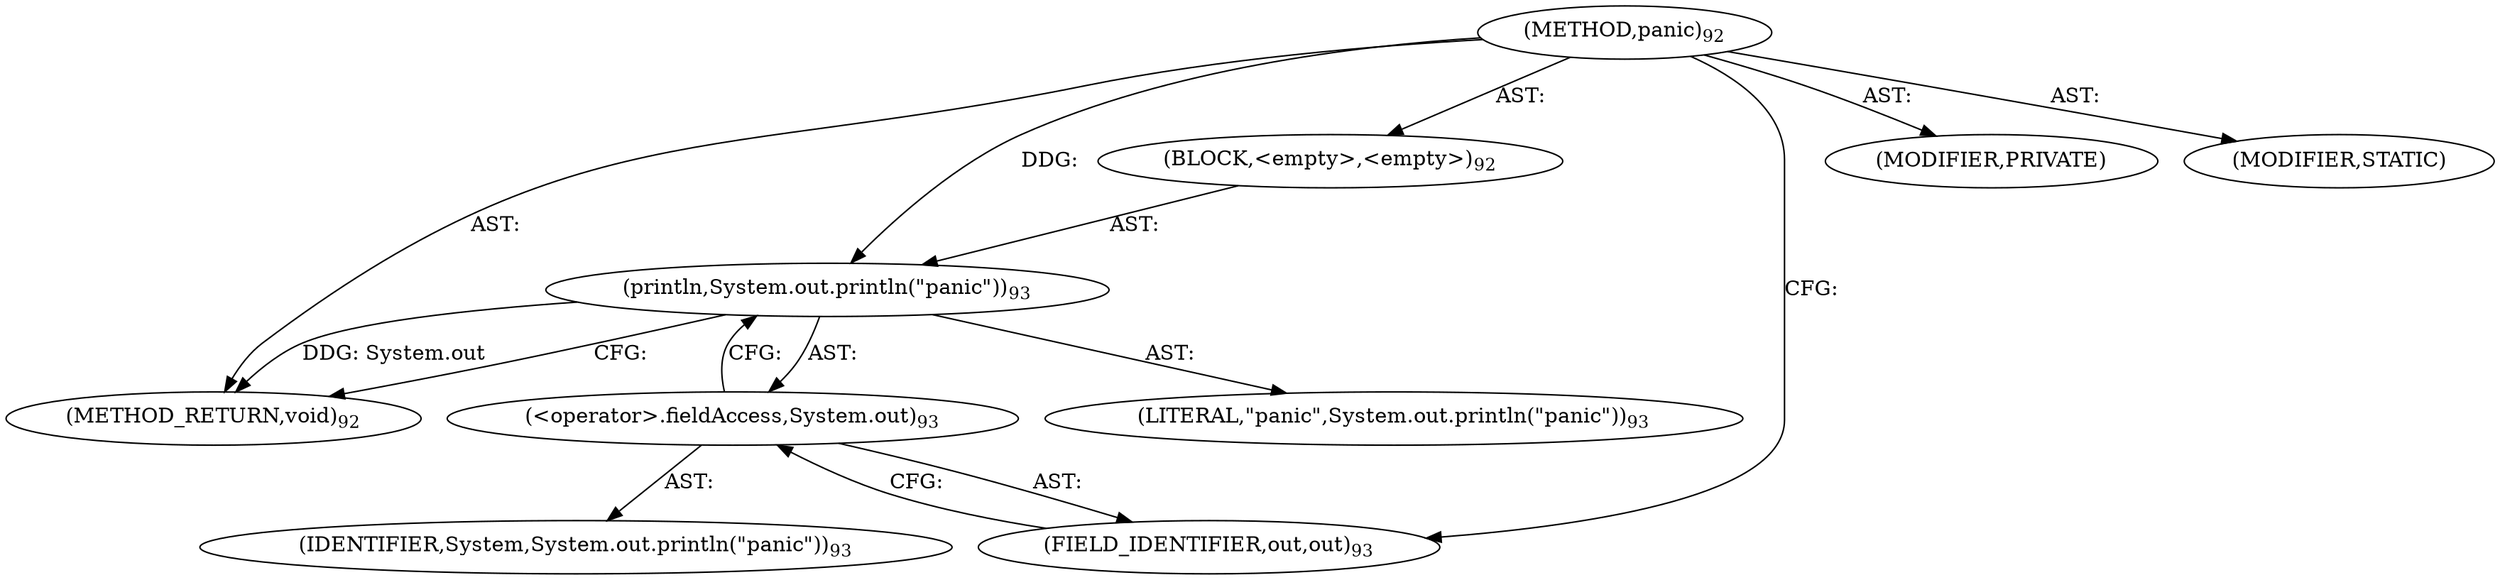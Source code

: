 digraph "panic" {  
"111669149696" [label = <(METHOD,panic)<SUB>92</SUB>> ]
"25769803776" [label = <(BLOCK,&lt;empty&gt;,&lt;empty&gt;)<SUB>92</SUB>> ]
"30064771073" [label = <(println,System.out.println(&quot;panic&quot;))<SUB>93</SUB>> ]
"30064771074" [label = <(&lt;operator&gt;.fieldAccess,System.out)<SUB>93</SUB>> ]
"68719476808" [label = <(IDENTIFIER,System,System.out.println(&quot;panic&quot;))<SUB>93</SUB>> ]
"55834574848" [label = <(FIELD_IDENTIFIER,out,out)<SUB>93</SUB>> ]
"90194313217" [label = <(LITERAL,&quot;panic&quot;,System.out.println(&quot;panic&quot;))<SUB>93</SUB>> ]
"133143986190" [label = <(MODIFIER,PRIVATE)> ]
"133143986191" [label = <(MODIFIER,STATIC)> ]
"128849018880" [label = <(METHOD_RETURN,void)<SUB>92</SUB>> ]
  "111669149696" -> "25769803776"  [ label = "AST: "] 
  "111669149696" -> "133143986190"  [ label = "AST: "] 
  "111669149696" -> "133143986191"  [ label = "AST: "] 
  "111669149696" -> "128849018880"  [ label = "AST: "] 
  "25769803776" -> "30064771073"  [ label = "AST: "] 
  "30064771073" -> "30064771074"  [ label = "AST: "] 
  "30064771073" -> "90194313217"  [ label = "AST: "] 
  "30064771074" -> "68719476808"  [ label = "AST: "] 
  "30064771074" -> "55834574848"  [ label = "AST: "] 
  "30064771073" -> "128849018880"  [ label = "CFG: "] 
  "30064771074" -> "30064771073"  [ label = "CFG: "] 
  "55834574848" -> "30064771074"  [ label = "CFG: "] 
  "111669149696" -> "55834574848"  [ label = "CFG: "] 
  "30064771073" -> "128849018880"  [ label = "DDG: System.out"] 
  "111669149696" -> "30064771073"  [ label = "DDG: "] 
}
